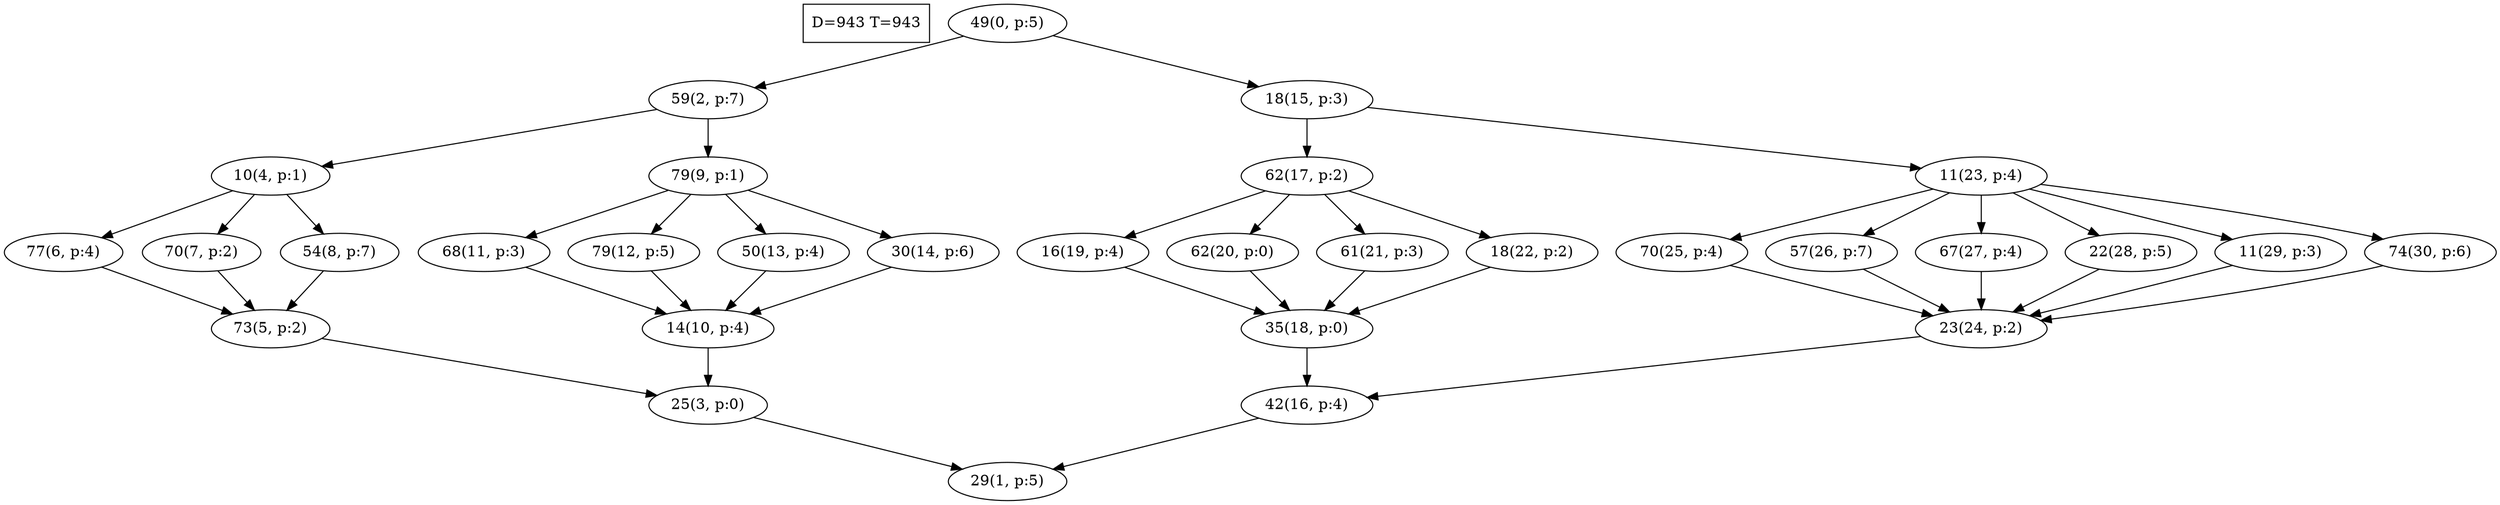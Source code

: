 digraph Task {
i [shape=box, label="D=943 T=943"]; 
0 [label="49(0, p:5)"];
1 [label="29(1, p:5)"];
2 [label="59(2, p:7)"];
3 [label="25(3, p:0)"];
4 [label="10(4, p:1)"];
5 [label="73(5, p:2)"];
6 [label="77(6, p:4)"];
7 [label="70(7, p:2)"];
8 [label="54(8, p:7)"];
9 [label="79(9, p:1)"];
10 [label="14(10, p:4)"];
11 [label="68(11, p:3)"];
12 [label="79(12, p:5)"];
13 [label="50(13, p:4)"];
14 [label="30(14, p:6)"];
15 [label="18(15, p:3)"];
16 [label="42(16, p:4)"];
17 [label="62(17, p:2)"];
18 [label="35(18, p:0)"];
19 [label="16(19, p:4)"];
20 [label="62(20, p:0)"];
21 [label="61(21, p:3)"];
22 [label="18(22, p:2)"];
23 [label="11(23, p:4)"];
24 [label="23(24, p:2)"];
25 [label="70(25, p:4)"];
26 [label="57(26, p:7)"];
27 [label="67(27, p:4)"];
28 [label="22(28, p:5)"];
29 [label="11(29, p:3)"];
30 [label="74(30, p:6)"];
0 -> 2;
0 -> 15;
2 -> 4;
2 -> 9;
3 -> 1;
4 -> 6;
4 -> 7;
4 -> 8;
5 -> 3;
6 -> 5;
7 -> 5;
8 -> 5;
9 -> 11;
9 -> 12;
9 -> 13;
9 -> 14;
10 -> 3;
11 -> 10;
12 -> 10;
13 -> 10;
14 -> 10;
15 -> 17;
15 -> 23;
16 -> 1;
17 -> 19;
17 -> 20;
17 -> 21;
17 -> 22;
18 -> 16;
19 -> 18;
20 -> 18;
21 -> 18;
22 -> 18;
23 -> 25;
23 -> 26;
23 -> 27;
23 -> 28;
23 -> 29;
23 -> 30;
24 -> 16;
25 -> 24;
26 -> 24;
27 -> 24;
28 -> 24;
29 -> 24;
30 -> 24;
}